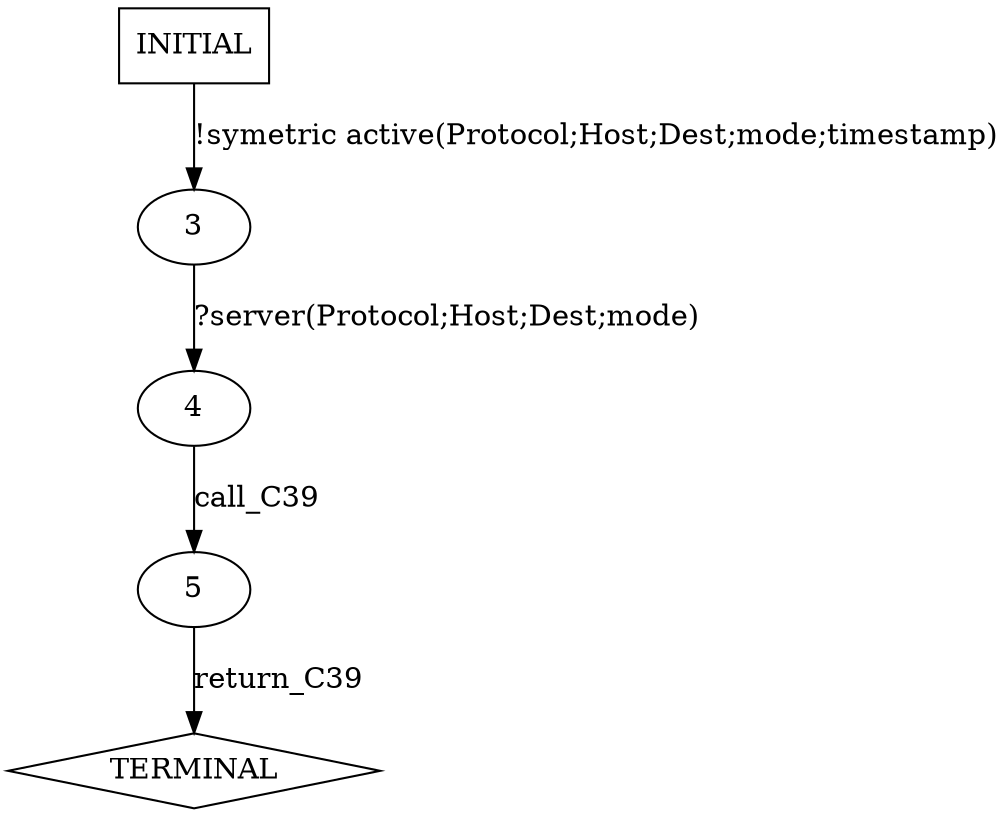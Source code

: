 digraph G {
  0 [label="INITIAL",shape=box];
  1 [label="TERMINAL",shape=diamond];
  3 [label="3"];
  4 [label="4"];
  5 [label="5"];
0->3 [label="!symetric active(Protocol;Host;Dest;mode;timestamp)"];
3->4 [label="?server(Protocol;Host;Dest;mode)"];
4->5  [label="call_C39"];
5->1  [label="return_C39"];
}
